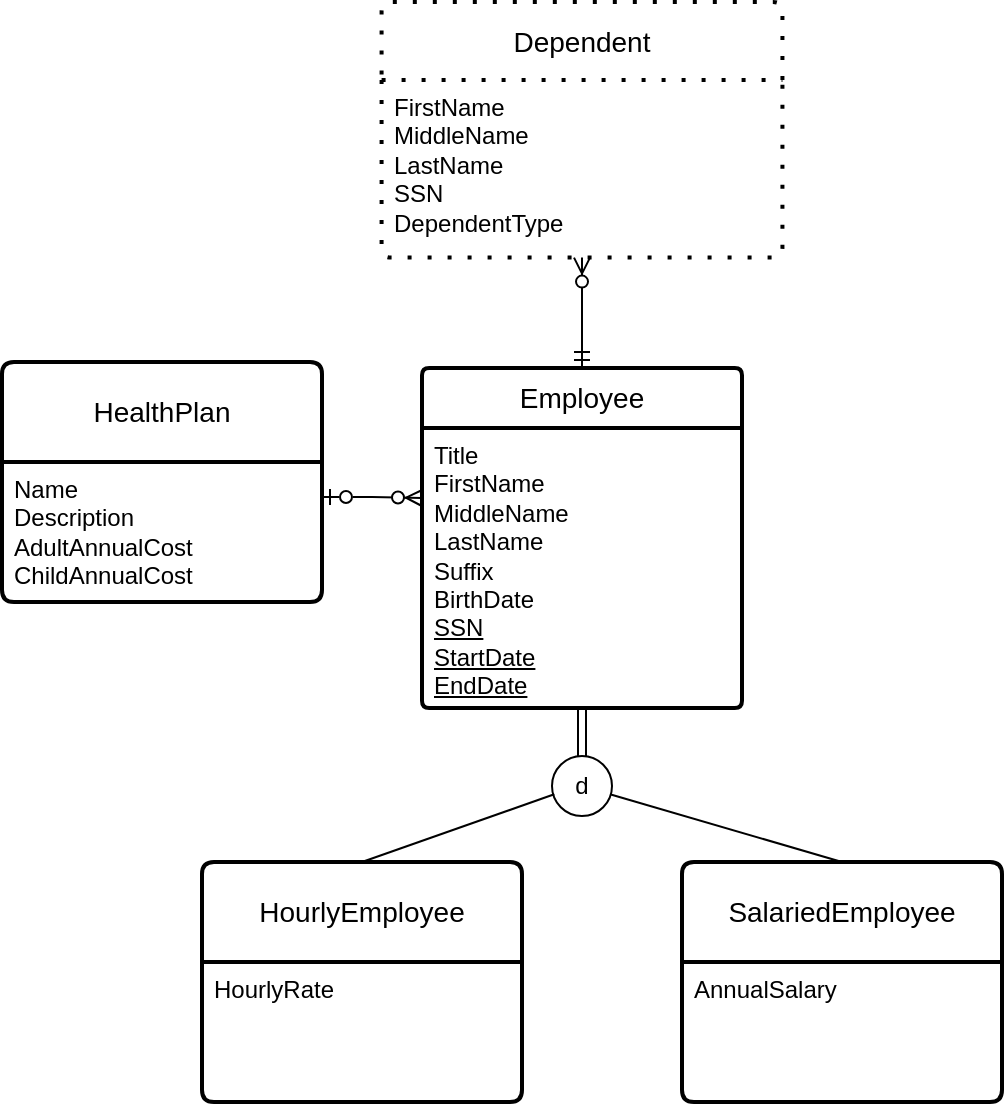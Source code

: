 <mxfile version="24.7.17">
  <diagram id="R2lEEEUBdFMjLlhIrx00" name="Page-1">
    <mxGraphModel dx="1434" dy="964" grid="1" gridSize="10" guides="1" tooltips="1" connect="1" arrows="1" fold="1" page="1" pageScale="1" pageWidth="850" pageHeight="1100" math="0" shadow="0" extFonts="Permanent Marker^https://fonts.googleapis.com/css?family=Permanent+Marker">
      <root>
        <mxCell id="0" />
        <mxCell id="1" parent="0" />
        <mxCell id="pVi2f2UJ7P3CycDykfJ_-3" value="Employee" style="swimlane;childLayout=stackLayout;horizontal=1;startSize=30;horizontalStack=0;rounded=1;fontSize=14;fontStyle=0;strokeWidth=2;resizeParent=0;resizeLast=1;shadow=0;dashed=0;align=center;arcSize=4;whiteSpace=wrap;html=1;" parent="1" vertex="1">
          <mxGeometry x="400" y="333" width="160" height="170" as="geometry" />
        </mxCell>
        <mxCell id="pVi2f2UJ7P3CycDykfJ_-4" value="Title&lt;div&gt;FirstName&lt;/div&gt;&lt;div&gt;MiddleName&lt;/div&gt;&lt;div&gt;LastName&lt;/div&gt;&lt;div&gt;Suffix&lt;/div&gt;&lt;div&gt;BirthDate&lt;/div&gt;&lt;div&gt;&lt;u&gt;SSN&lt;/u&gt;&lt;/div&gt;&lt;div&gt;&lt;u&gt;StartDate&lt;/u&gt;&lt;/div&gt;&lt;div&gt;&lt;u&gt;EndDate&lt;/u&gt;&lt;/div&gt;" style="align=left;strokeColor=none;fillColor=none;spacingLeft=4;fontSize=12;verticalAlign=top;resizable=0;rotatable=0;part=1;html=1;" parent="pVi2f2UJ7P3CycDykfJ_-3" vertex="1">
          <mxGeometry y="30" width="160" height="140" as="geometry" />
        </mxCell>
        <mxCell id="pVi2f2UJ7P3CycDykfJ_-5" value="HourlyEmployee" style="swimlane;childLayout=stackLayout;horizontal=1;startSize=50;horizontalStack=0;rounded=1;fontSize=14;fontStyle=0;strokeWidth=2;resizeParent=0;resizeLast=1;shadow=0;dashed=0;align=center;arcSize=4;whiteSpace=wrap;html=1;" parent="1" vertex="1">
          <mxGeometry x="290" y="580" width="160" height="120" as="geometry" />
        </mxCell>
        <mxCell id="pVi2f2UJ7P3CycDykfJ_-6" value="HourlyRate" style="align=left;strokeColor=none;fillColor=none;spacingLeft=4;fontSize=12;verticalAlign=top;resizable=0;rotatable=0;part=1;html=1;" parent="pVi2f2UJ7P3CycDykfJ_-5" vertex="1">
          <mxGeometry y="50" width="160" height="70" as="geometry" />
        </mxCell>
        <mxCell id="pVi2f2UJ7P3CycDykfJ_-7" value="SalariedEmployee" style="swimlane;childLayout=stackLayout;horizontal=1;startSize=50;horizontalStack=0;rounded=1;fontSize=14;fontStyle=0;strokeWidth=2;resizeParent=0;resizeLast=1;shadow=0;dashed=0;align=center;arcSize=4;whiteSpace=wrap;html=1;" parent="1" vertex="1">
          <mxGeometry x="530" y="580" width="160" height="120" as="geometry" />
        </mxCell>
        <mxCell id="pVi2f2UJ7P3CycDykfJ_-8" value="AnnualSalary" style="align=left;strokeColor=none;fillColor=none;spacingLeft=4;fontSize=12;verticalAlign=top;resizable=0;rotatable=0;part=1;html=1;" parent="pVi2f2UJ7P3CycDykfJ_-7" vertex="1">
          <mxGeometry y="50" width="160" height="70" as="geometry" />
        </mxCell>
        <mxCell id="pVi2f2UJ7P3CycDykfJ_-10" style="rounded=0;orthogonalLoop=1;jettySize=auto;html=1;exitX=0.5;exitY=0;exitDx=0;exitDy=0;entryX=0.5;entryY=1;entryDx=0;entryDy=0;shape=link;" parent="1" source="pVi2f2UJ7P3CycDykfJ_-9" target="pVi2f2UJ7P3CycDykfJ_-4" edge="1">
          <mxGeometry relative="1" as="geometry" />
        </mxCell>
        <mxCell id="pVi2f2UJ7P3CycDykfJ_-9" value="d" style="ellipse;whiteSpace=wrap;html=1;aspect=fixed;" parent="1" vertex="1">
          <mxGeometry x="465" y="527" width="30" height="30" as="geometry" />
        </mxCell>
        <mxCell id="pVi2f2UJ7P3CycDykfJ_-11" value="" style="endArrow=none;html=1;rounded=0;entryX=0.5;entryY=0;entryDx=0;entryDy=0;" parent="1" source="pVi2f2UJ7P3CycDykfJ_-9" target="pVi2f2UJ7P3CycDykfJ_-7" edge="1">
          <mxGeometry width="50" height="50" relative="1" as="geometry">
            <mxPoint x="540" y="510" as="sourcePoint" />
            <mxPoint x="690" y="250" as="targetPoint" />
          </mxGeometry>
        </mxCell>
        <mxCell id="pVi2f2UJ7P3CycDykfJ_-14" value="" style="endArrow=none;html=1;rounded=0;entryX=0.5;entryY=0;entryDx=0;entryDy=0;exitX=0.038;exitY=0.638;exitDx=0;exitDy=0;exitPerimeter=0;" parent="1" source="pVi2f2UJ7P3CycDykfJ_-9" target="pVi2f2UJ7P3CycDykfJ_-5" edge="1">
          <mxGeometry width="50" height="50" relative="1" as="geometry">
            <mxPoint x="504" y="556" as="sourcePoint" />
            <mxPoint x="620" y="590" as="targetPoint" />
          </mxGeometry>
        </mxCell>
        <mxCell id="pVi2f2UJ7P3CycDykfJ_-30" value="" style="edgeStyle=orthogonalEdgeStyle;fontSize=12;html=1;endArrow=ERzeroToMany;startArrow=ERmandOne;rounded=0;entryX=0.5;entryY=1;entryDx=0;entryDy=0;exitX=0.5;exitY=0;exitDx=0;exitDy=0;" parent="1" source="pVi2f2UJ7P3CycDykfJ_-3" target="pVi2f2UJ7P3CycDykfJ_-24" edge="1">
          <mxGeometry width="100" height="100" relative="1" as="geometry">
            <mxPoint x="770" y="340" as="sourcePoint" />
            <mxPoint x="480" y="285" as="targetPoint" />
          </mxGeometry>
        </mxCell>
        <mxCell id="pVi2f2UJ7P3CycDykfJ_-32" value="HealthPlan" style="swimlane;childLayout=stackLayout;horizontal=1;startSize=50;horizontalStack=0;rounded=1;fontSize=14;fontStyle=0;strokeWidth=2;resizeParent=0;resizeLast=1;shadow=0;dashed=0;align=center;arcSize=4;whiteSpace=wrap;html=1;" parent="1" vertex="1">
          <mxGeometry x="190" y="330" width="160" height="120" as="geometry" />
        </mxCell>
        <mxCell id="pVi2f2UJ7P3CycDykfJ_-33" value="Name&lt;div&gt;Description&lt;br&gt;&lt;div&gt;AdultAnnualCost&lt;/div&gt;&lt;div&gt;ChildAnnualCost&lt;/div&gt;&lt;/div&gt;" style="align=left;strokeColor=none;fillColor=none;spacingLeft=4;fontSize=12;verticalAlign=top;resizable=0;rotatable=0;part=1;html=1;" parent="pVi2f2UJ7P3CycDykfJ_-32" vertex="1">
          <mxGeometry y="50" width="160" height="70" as="geometry" />
        </mxCell>
        <mxCell id="pVi2f2UJ7P3CycDykfJ_-35" value="" style="edgeStyle=orthogonalEdgeStyle;fontSize=12;html=1;endArrow=ERzeroToMany;startArrow=ERzeroToOne;rounded=0;exitX=1;exitY=0.25;exitDx=0;exitDy=0;entryX=0;entryY=0.25;entryDx=0;entryDy=0;startFill=0;" parent="1" source="pVi2f2UJ7P3CycDykfJ_-33" target="pVi2f2UJ7P3CycDykfJ_-4" edge="1">
          <mxGeometry width="100" height="100" relative="1" as="geometry">
            <mxPoint x="420" y="800" as="sourcePoint" />
            <mxPoint x="520" y="700" as="targetPoint" />
          </mxGeometry>
        </mxCell>
        <mxCell id="pVi2f2UJ7P3CycDykfJ_-23" value="Dependent" style="swimlane;childLayout=stackLayout;horizontal=1;startSize=39;horizontalStack=0;rounded=1;fontSize=14;fontStyle=0;strokeWidth=2;resizeParent=0;resizeLast=1;shadow=0;align=center;arcSize=4;whiteSpace=wrap;html=1;perimeterSpacing=0;strokeColor=default;dashed=1;dashPattern=1 4;" parent="1" vertex="1">
          <mxGeometry x="379.79" y="150" width="200.43" height="127.81" as="geometry" />
        </mxCell>
        <mxCell id="pVi2f2UJ7P3CycDykfJ_-24" value="FirstName&lt;div&gt;MiddleName&lt;/div&gt;&lt;div&gt;LastName&lt;/div&gt;&lt;div&gt;SSN&lt;/div&gt;&lt;div&gt;DependentType&lt;/div&gt;" style="align=left;strokeColor=none;fillColor=none;spacingLeft=4;fontSize=12;verticalAlign=top;resizable=0;rotatable=0;part=1;html=1;" parent="pVi2f2UJ7P3CycDykfJ_-23" vertex="1">
          <mxGeometry y="39" width="200.43" height="88.81" as="geometry" />
        </mxCell>
      </root>
    </mxGraphModel>
  </diagram>
</mxfile>
